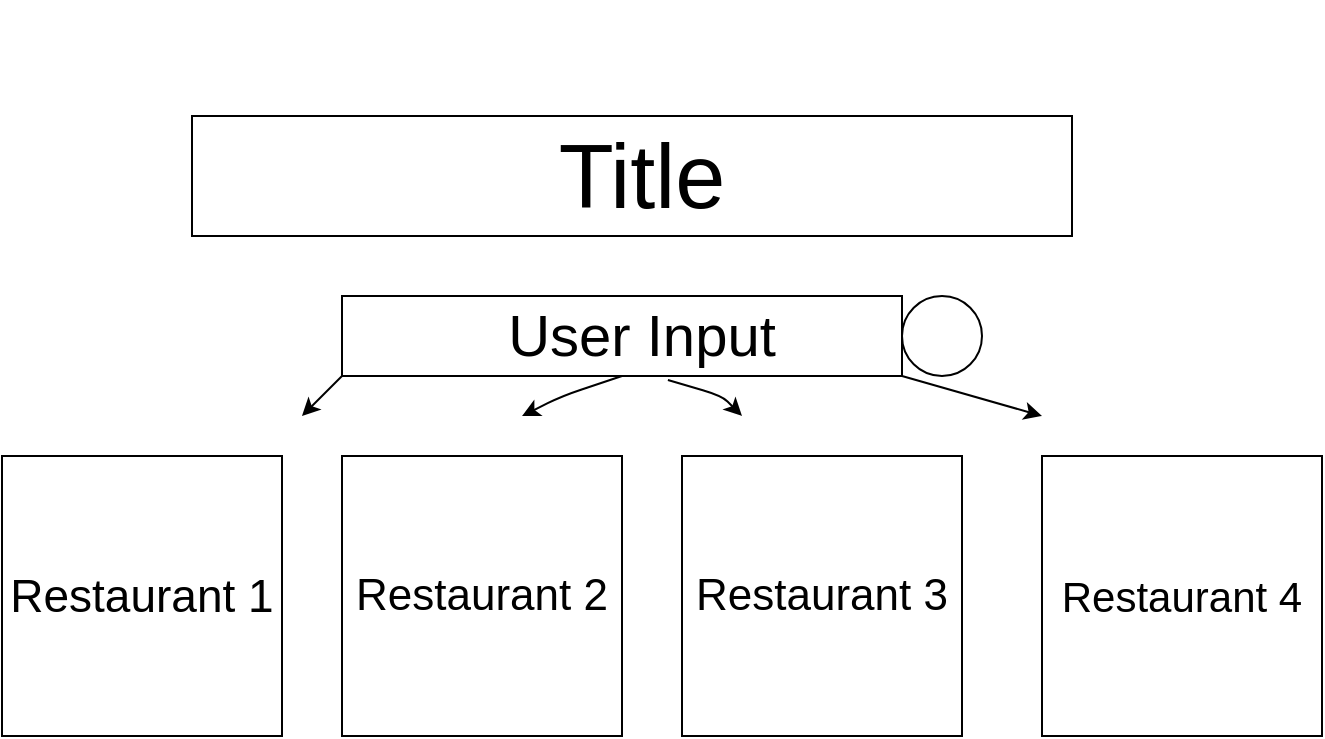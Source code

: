 <mxfile>
    <diagram id="R-rQBQ8hDzxCsJz2iwHZ" name="Page-1">
        <mxGraphModel dx="1028" dy="465" grid="1" gridSize="10" guides="1" tooltips="1" connect="1" arrows="1" fold="1" page="1" pageScale="1" pageWidth="850" pageHeight="1100" math="0" shadow="0">
            <root>
                <mxCell id="0"/>
                <mxCell id="1" parent="0"/>
                <mxCell id="7" style="edgeStyle=none;html=1;" parent="1" edge="1">
                    <mxGeometry relative="1" as="geometry">
                        <mxPoint x="380" y="40" as="targetPoint"/>
                        <mxPoint x="380" y="40" as="sourcePoint"/>
                    </mxGeometry>
                </mxCell>
                <mxCell id="6" style="edgeStyle=none;html=1;" parent="1" edge="1">
                    <mxGeometry relative="1" as="geometry">
                        <mxPoint x="380" y="40" as="sourcePoint"/>
                        <mxPoint x="380" y="40" as="targetPoint"/>
                    </mxGeometry>
                </mxCell>
                <mxCell id="8" value="" style="whiteSpace=wrap;html=1;aspect=fixed;" parent="1" vertex="1">
                    <mxGeometry x="110" y="260" width="140" height="140" as="geometry"/>
                </mxCell>
                <mxCell id="9" value="" style="whiteSpace=wrap;html=1;aspect=fixed;" parent="1" vertex="1">
                    <mxGeometry x="280" y="260" width="140" height="140" as="geometry"/>
                </mxCell>
                <mxCell id="10" value="" style="whiteSpace=wrap;html=1;aspect=fixed;" parent="1" vertex="1">
                    <mxGeometry x="450" y="260" width="140" height="140" as="geometry"/>
                </mxCell>
                <mxCell id="13" value="" style="whiteSpace=wrap;html=1;aspect=fixed;" parent="1" vertex="1">
                    <mxGeometry x="630" y="260" width="140" height="140" as="geometry"/>
                </mxCell>
                <mxCell id="24" style="edgeStyle=none;html=1;exitX=0;exitY=1;exitDx=0;exitDy=0;" parent="1" source="17" edge="1">
                    <mxGeometry relative="1" as="geometry">
                        <mxPoint x="260" y="240" as="targetPoint"/>
                    </mxGeometry>
                </mxCell>
                <mxCell id="25" style="edgeStyle=none;html=1;exitX=0.5;exitY=1;exitDx=0;exitDy=0;" parent="1" source="17" edge="1">
                    <mxGeometry relative="1" as="geometry">
                        <mxPoint x="370" y="240" as="targetPoint"/>
                        <Array as="points">
                            <mxPoint x="390" y="230"/>
                        </Array>
                    </mxGeometry>
                </mxCell>
                <mxCell id="26" style="edgeStyle=none;html=1;exitX=1;exitY=1;exitDx=0;exitDy=0;" parent="1" source="17" edge="1">
                    <mxGeometry relative="1" as="geometry">
                        <mxPoint x="630" y="240" as="targetPoint"/>
                    </mxGeometry>
                </mxCell>
                <mxCell id="17" value="" style="rounded=0;whiteSpace=wrap;html=1;" parent="1" vertex="1">
                    <mxGeometry x="280" y="180" width="280" height="40" as="geometry"/>
                </mxCell>
                <mxCell id="18" value="" style="ellipse;whiteSpace=wrap;html=1;aspect=fixed;" parent="1" vertex="1">
                    <mxGeometry x="560" y="180" width="40" height="40" as="geometry"/>
                </mxCell>
                <mxCell id="19" value="" style="rounded=0;whiteSpace=wrap;html=1;" parent="1" vertex="1">
                    <mxGeometry x="205" y="90" width="440" height="60" as="geometry"/>
                </mxCell>
                <mxCell id="31" value="User Input" style="text;strokeColor=none;align=center;fillColor=none;html=1;verticalAlign=middle;whiteSpace=wrap;rounded=0;fontSize=29;" parent="1" vertex="1">
                    <mxGeometry x="310" y="185" width="240" height="30" as="geometry"/>
                </mxCell>
                <mxCell id="32" value="Title" style="text;strokeColor=none;align=center;fillColor=none;html=1;verticalAlign=middle;whiteSpace=wrap;rounded=0;fontSize=45;" parent="1" vertex="1">
                    <mxGeometry x="215" y="105" width="430" height="30" as="geometry"/>
                </mxCell>
                <mxCell id="34" value="Restaurant 1" style="text;strokeColor=none;align=center;fillColor=none;html=1;verticalAlign=middle;whiteSpace=wrap;rounded=0;fontSize=23;" parent="1" vertex="1">
                    <mxGeometry x="110" y="260" width="140" height="140" as="geometry"/>
                </mxCell>
                <mxCell id="35" value="Restaurant 2" style="text;strokeColor=none;align=center;fillColor=none;html=1;verticalAlign=middle;whiteSpace=wrap;rounded=0;fontSize=22;" parent="1" vertex="1">
                    <mxGeometry x="275" y="260" width="150" height="140" as="geometry"/>
                </mxCell>
                <mxCell id="36" value="Restaurant 3" style="text;strokeColor=none;align=center;fillColor=none;html=1;verticalAlign=middle;whiteSpace=wrap;rounded=0;fontSize=22;" parent="1" vertex="1">
                    <mxGeometry x="450" y="260" width="140" height="140" as="geometry"/>
                </mxCell>
                <mxCell id="37" value="Restaurant 4" style="text;strokeColor=none;align=center;fillColor=none;html=1;verticalAlign=middle;whiteSpace=wrap;rounded=0;fontSize=21;" parent="1" vertex="1">
                    <mxGeometry x="630" y="260" width="140" height="140" as="geometry"/>
                </mxCell>
                <mxCell id="41" style="edgeStyle=none;html=1;exitX=0.582;exitY=1.05;exitDx=0;exitDy=0;exitPerimeter=0;" edge="1" parent="1" source="17">
                    <mxGeometry relative="1" as="geometry">
                        <mxPoint x="480" y="240" as="targetPoint"/>
                        <mxPoint x="450" y="230" as="sourcePoint"/>
                        <Array as="points">
                            <mxPoint x="470" y="230"/>
                        </Array>
                    </mxGeometry>
                </mxCell>
            </root>
        </mxGraphModel>
    </diagram>
</mxfile>